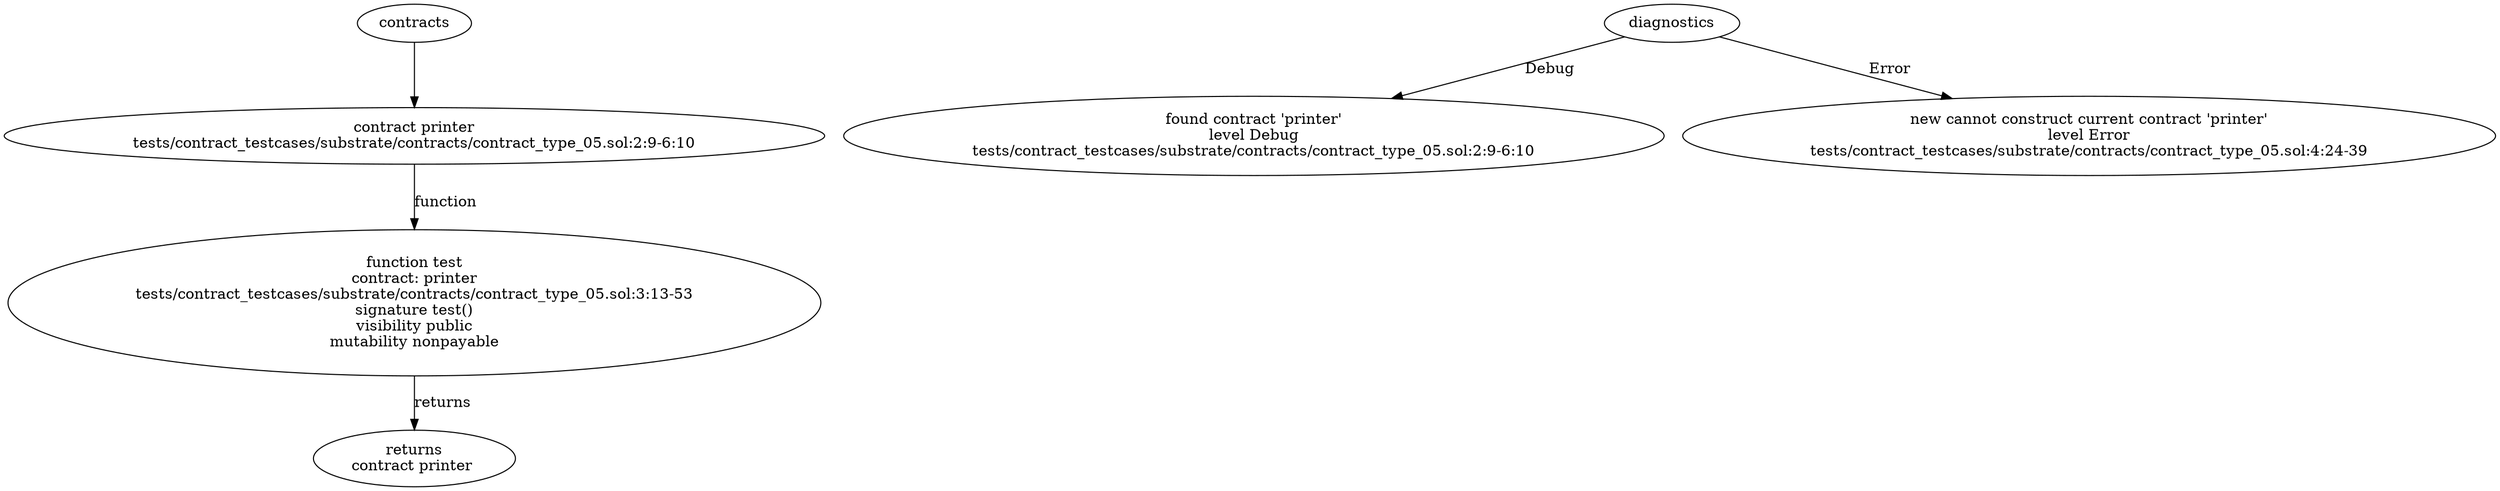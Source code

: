 strict digraph "tests/contract_testcases/substrate/contracts/contract_type_05.sol" {
	contract [label="contract printer\ntests/contract_testcases/substrate/contracts/contract_type_05.sol:2:9-6:10"]
	test [label="function test\ncontract: printer\ntests/contract_testcases/substrate/contracts/contract_type_05.sol:3:13-53\nsignature test()\nvisibility public\nmutability nonpayable"]
	returns [label="returns\ncontract printer "]
	diagnostic [label="found contract 'printer'\nlevel Debug\ntests/contract_testcases/substrate/contracts/contract_type_05.sol:2:9-6:10"]
	diagnostic_6 [label="new cannot construct current contract 'printer'\nlevel Error\ntests/contract_testcases/substrate/contracts/contract_type_05.sol:4:24-39"]
	contracts -> contract
	contract -> test [label="function"]
	test -> returns [label="returns"]
	diagnostics -> diagnostic [label="Debug"]
	diagnostics -> diagnostic_6 [label="Error"]
}

